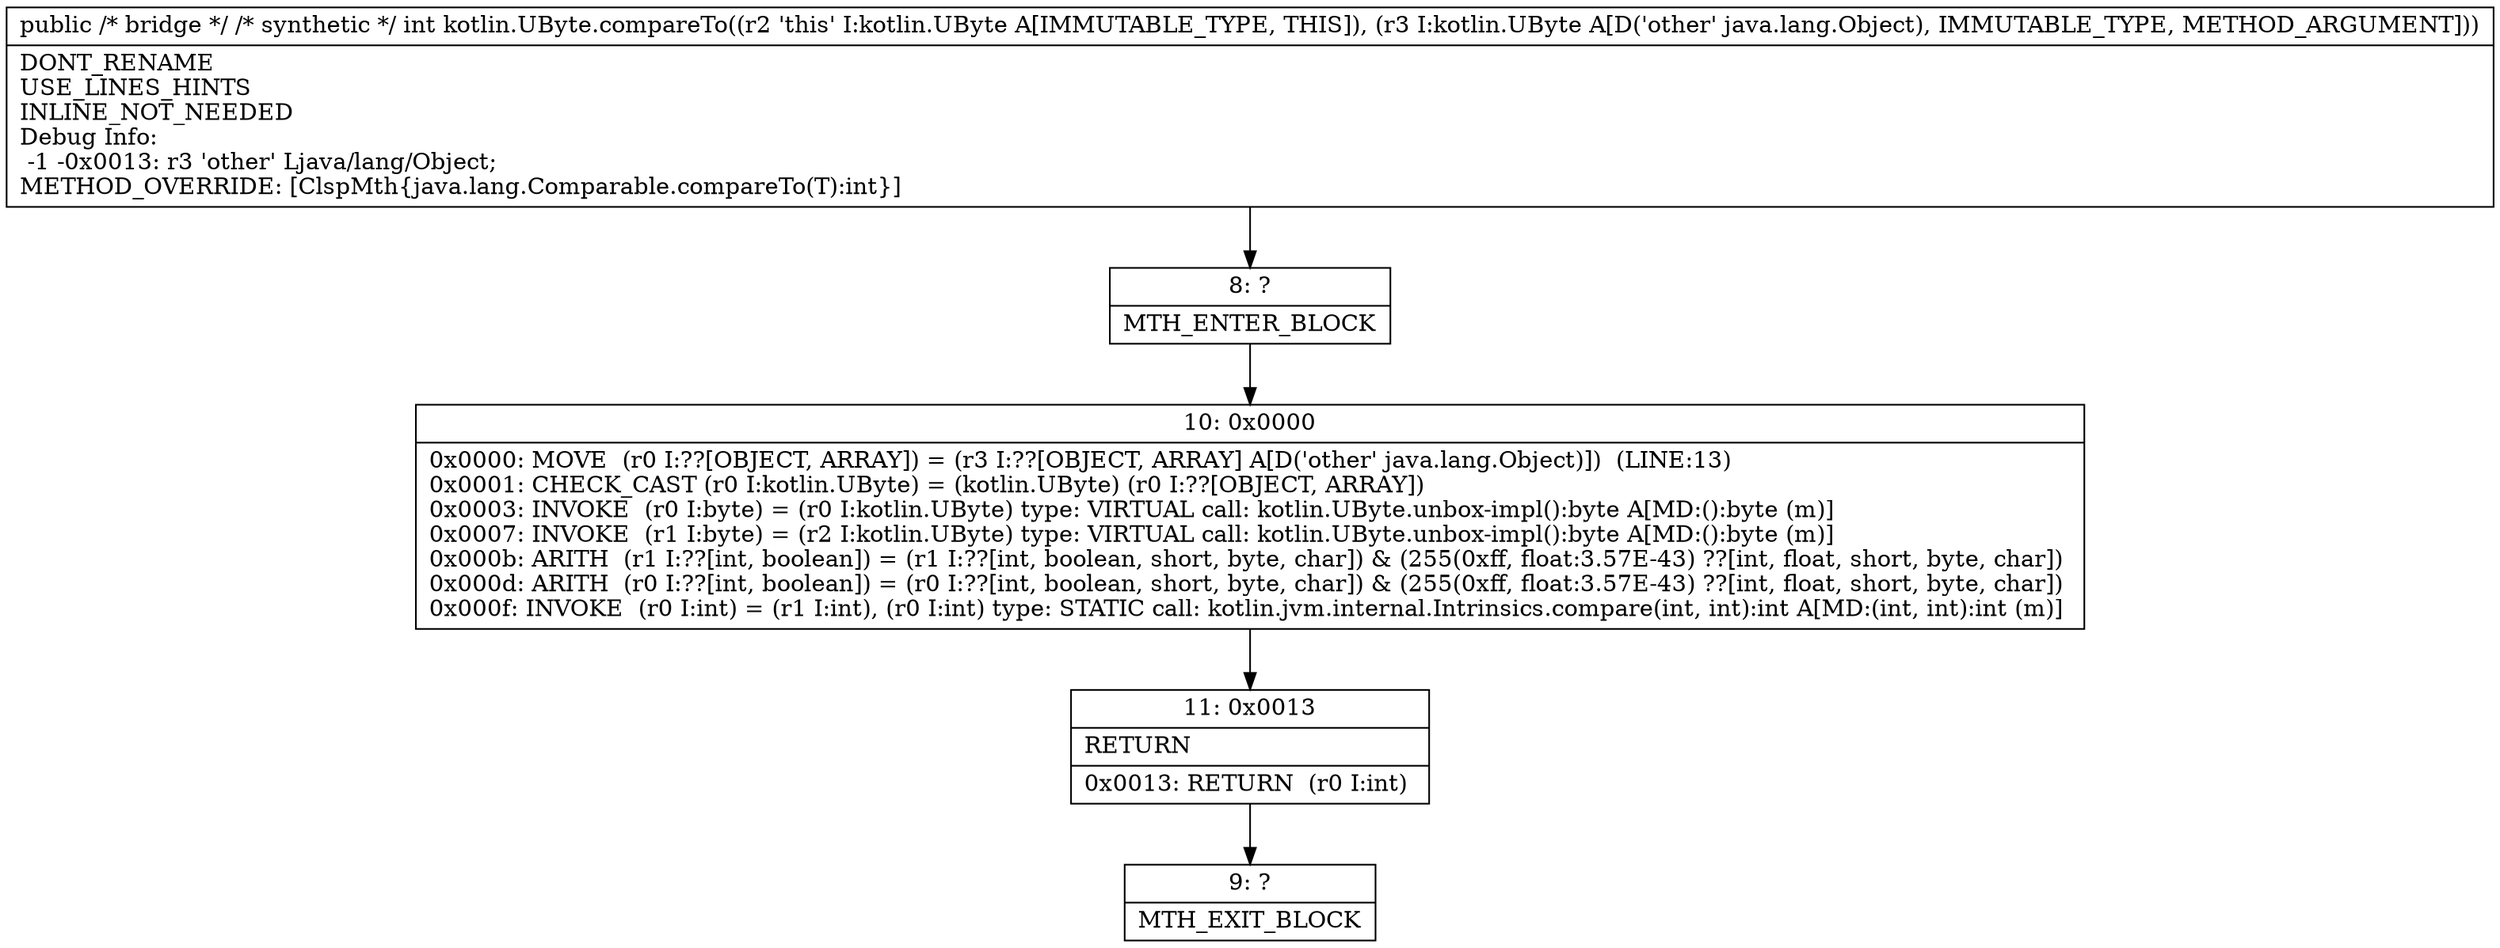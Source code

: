 digraph "CFG forkotlin.UByte.compareTo(Ljava\/lang\/Object;)I" {
Node_8 [shape=record,label="{8\:\ ?|MTH_ENTER_BLOCK\l}"];
Node_10 [shape=record,label="{10\:\ 0x0000|0x0000: MOVE  (r0 I:??[OBJECT, ARRAY]) = (r3 I:??[OBJECT, ARRAY] A[D('other' java.lang.Object)])  (LINE:13)\l0x0001: CHECK_CAST (r0 I:kotlin.UByte) = (kotlin.UByte) (r0 I:??[OBJECT, ARRAY]) \l0x0003: INVOKE  (r0 I:byte) = (r0 I:kotlin.UByte) type: VIRTUAL call: kotlin.UByte.unbox\-impl():byte A[MD:():byte (m)]\l0x0007: INVOKE  (r1 I:byte) = (r2 I:kotlin.UByte) type: VIRTUAL call: kotlin.UByte.unbox\-impl():byte A[MD:():byte (m)]\l0x000b: ARITH  (r1 I:??[int, boolean]) = (r1 I:??[int, boolean, short, byte, char]) & (255(0xff, float:3.57E\-43) ??[int, float, short, byte, char]) \l0x000d: ARITH  (r0 I:??[int, boolean]) = (r0 I:??[int, boolean, short, byte, char]) & (255(0xff, float:3.57E\-43) ??[int, float, short, byte, char]) \l0x000f: INVOKE  (r0 I:int) = (r1 I:int), (r0 I:int) type: STATIC call: kotlin.jvm.internal.Intrinsics.compare(int, int):int A[MD:(int, int):int (m)]\l}"];
Node_11 [shape=record,label="{11\:\ 0x0013|RETURN\l|0x0013: RETURN  (r0 I:int) \l}"];
Node_9 [shape=record,label="{9\:\ ?|MTH_EXIT_BLOCK\l}"];
MethodNode[shape=record,label="{public \/* bridge *\/ \/* synthetic *\/ int kotlin.UByte.compareTo((r2 'this' I:kotlin.UByte A[IMMUTABLE_TYPE, THIS]), (r3 I:kotlin.UByte A[D('other' java.lang.Object), IMMUTABLE_TYPE, METHOD_ARGUMENT]))  | DONT_RENAME\lUSE_LINES_HINTS\lINLINE_NOT_NEEDED\lDebug Info:\l  \-1 \-0x0013: r3 'other' Ljava\/lang\/Object;\lMETHOD_OVERRIDE: [ClspMth\{java.lang.Comparable.compareTo(T):int\}]\l}"];
MethodNode -> Node_8;Node_8 -> Node_10;
Node_10 -> Node_11;
Node_11 -> Node_9;
}

